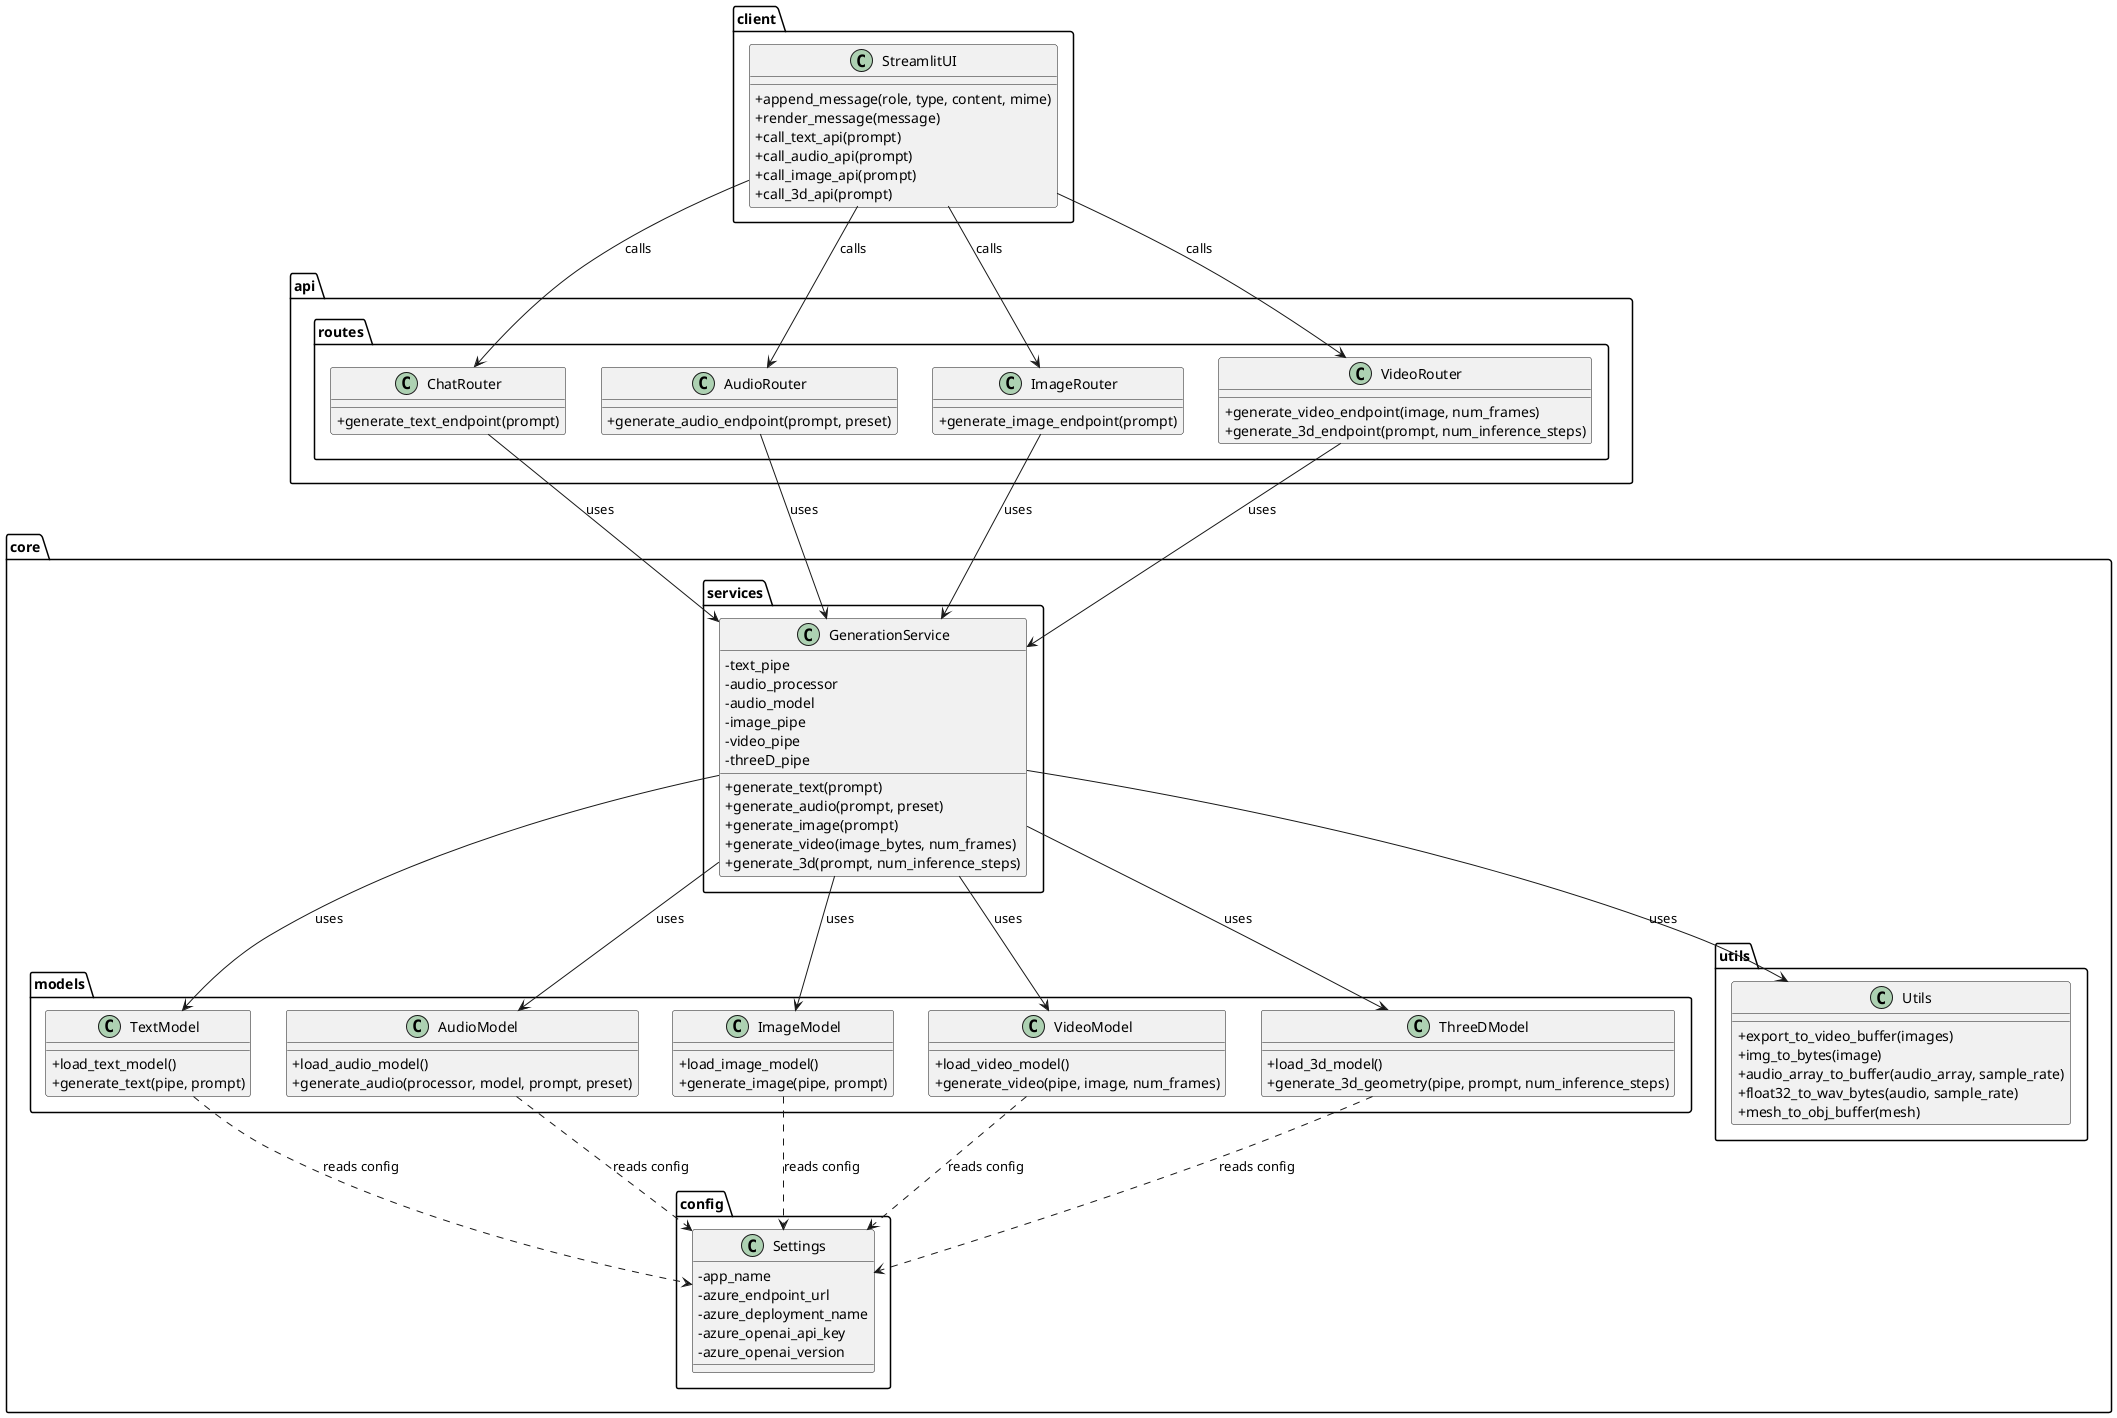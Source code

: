 
@startuml architecture_detailed
skinparam classAttributeIconSize 0

package "client" {
  class StreamlitUI {
    +append_message(role, type, content, mime)
    +render_message(message)
    +call_text_api(prompt)
    +call_audio_api(prompt)
    +call_image_api(prompt)
    +call_3d_api(prompt)
  }
}

package "api.routes" {
  class ChatRouter {
    +generate_text_endpoint(prompt)
  }
  class AudioRouter {
    +generate_audio_endpoint(prompt, preset)
  }
  class ImageRouter {
    +generate_image_endpoint(prompt)
  }
  class VideoRouter {
    +generate_video_endpoint(image, num_frames)
    +generate_3d_endpoint(prompt, num_inference_steps)
  }
}

package "core.services" {
  class GenerationService {
    -text_pipe
    -audio_processor
    -audio_model
    -image_pipe
    -video_pipe
    -threeD_pipe

    +generate_text(prompt)
    +generate_audio(prompt, preset)
    +generate_image(prompt)
    +generate_video(image_bytes, num_frames)
    +generate_3d(prompt, num_inference_steps)
  }
}

package "core.models" {
  class TextModel {
    +load_text_model()
    +generate_text(pipe, prompt)
  }
  class AudioModel {
    +load_audio_model()
    +generate_audio(processor, model, prompt, preset)
  }
  class ImageModel {
    +load_image_model()
    +generate_image(pipe, prompt)
  }
  class VideoModel {
    +load_video_model()
    +generate_video(pipe, image, num_frames)
  }
  class ThreeDModel {
    +load_3d_model()
    +generate_3d_geometry(pipe, prompt, num_inference_steps)
  }
}

package "core.utils" {
  class Utils {
    +export_to_video_buffer(images)
    +img_to_bytes(image)
    +audio_array_to_buffer(audio_array, sample_rate)
    +float32_to_wav_bytes(audio, sample_rate)
    +mesh_to_obj_buffer(mesh)
  }
}

package "core.config" {
  class Settings {
    -app_name
    -azure_endpoint_url
    -azure_deployment_name
    -azure_openai_api_key
    -azure_openai_version
  }
}

StreamlitUI --> ChatRouter : calls
StreamlitUI --> AudioRouter : calls
StreamlitUI --> ImageRouter : calls
StreamlitUI --> VideoRouter : calls

ChatRouter --> GenerationService : uses
AudioRouter --> GenerationService : uses
ImageRouter --> GenerationService : uses
VideoRouter --> GenerationService : uses

GenerationService --> TextModel : uses
GenerationService --> AudioModel : uses
GenerationService --> ImageModel : uses
GenerationService --> VideoModel : uses
GenerationService --> ThreeDModel : uses

GenerationService --> Utils : uses
TextModel ..> Settings : reads config
AudioModel ..> Settings : reads config
ImageModel ..> Settings : reads config
VideoModel ..> Settings : reads config
ThreeDModel ..> Settings : reads config

@enduml
